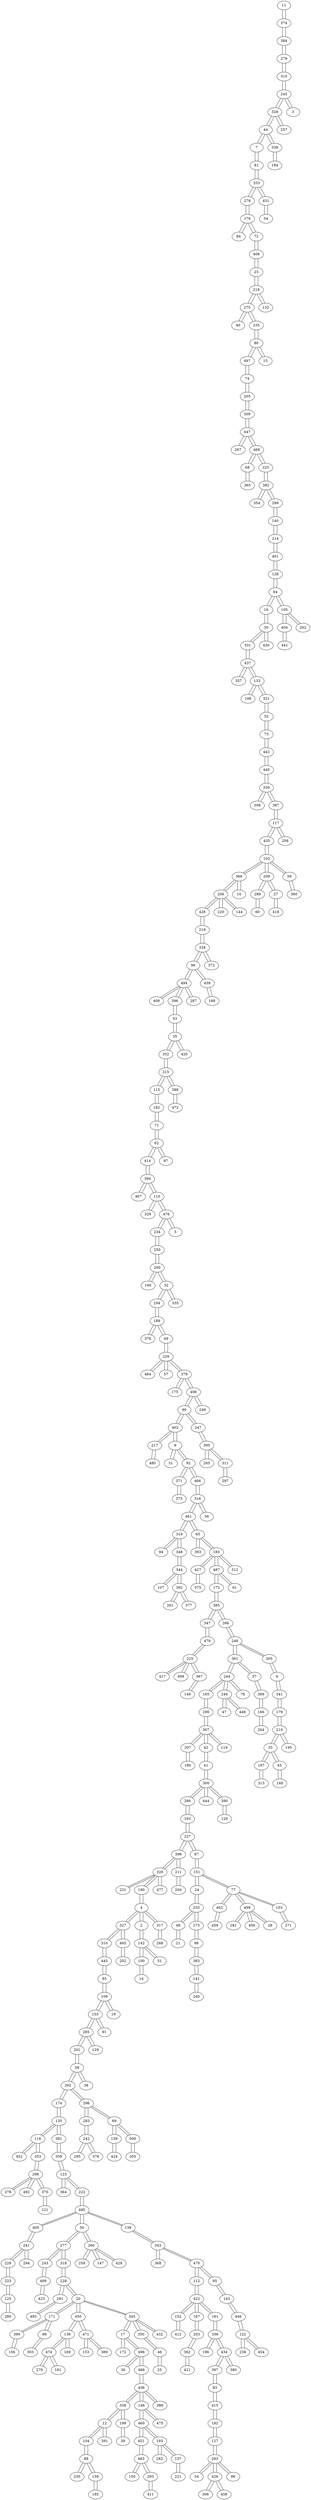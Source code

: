 graph sample {
11 -- 374;
374 -- 11;
374 -- 384;
384 -- 374;
384 -- 279;
279 -- 384;
279 -- 315;
315 -- 279;
315 -- 245;
245 -- 315;
245 -- 328;
328 -- 245;
328 -- 44;
44 -- 328;
44 -- 7;
7 -- 44;
7 -- 81;
81 -- 7;
81 -- 333;
333 -- 81;
333 -- 276;
276 -- 333;
276 -- 176;
176 -- 276;
176 -- 84;
84 -- 176;
176 -- 72;
72 -- 176;
72 -- 408;
408 -- 72;
408 -- 23;
23 -- 408;
23 -- 218;
218 -- 23;
218 -- 275;
275 -- 218;
275 -- 40;
40 -- 275;
275 -- 235;
235 -- 275;
235 -- 80;
80 -- 235;
80 -- 497;
497 -- 80;
497 -- 74;
74 -- 497;
74 -- 205;
205 -- 74;
205 -- 309;
309 -- 205;
309 -- 447;
447 -- 309;
447 -- 267;
267 -- 447;
447 -- 468;
468 -- 447;
468 -- 68;
68 -- 468;
68 -- 365;
365 -- 68;
468 -- 325;
325 -- 468;
325 -- 382;
382 -- 325;
382 -- 354;
354 -- 382;
382 -- 299;
299 -- 382;
299 -- 140;
140 -- 299;
140 -- 214;
214 -- 140;
214 -- 401;
401 -- 214;
401 -- 128;
128 -- 401;
128 -- 64;
64 -- 128;
64 -- 16;
16 -- 64;
16 -- 30;
30 -- 16;
30 -- 331;
331 -- 30;
331 -- 437;
437 -- 331;
437 -- 357;
357 -- 437;
437 -- 133;
133 -- 437;
133 -- 108;
108 -- 133;
133 -- 321;
321 -- 133;
321 -- 52;
52 -- 321;
52 -- 73;
73 -- 52;
73 -- 442;
442 -- 73;
442 -- 440;
440 -- 442;
440 -- 330;
330 -- 440;
330 -- 308;
308 -- 330;
330 -- 387;
387 -- 330;
387 -- 117;
117 -- 387;
117 -- 435;
435 -- 117;
435 -- 102;
102 -- 435;
102 -- 366;
366 -- 102;
366 -- 206;
206 -- 366;
206 -- 428;
428 -- 206;
428 -- 219;
219 -- 428;
219 -- 334;
334 -- 219;
334 -- 96;
96 -- 334;
96 -- 494;
494 -- 96;
494 -- 409;
409 -- 494;
494 -- 396;
396 -- 494;
396 -- 53;
53 -- 396;
53 -- 35;
35 -- 53;
35 -- 332;
332 -- 35;
332 -- 215;
215 -- 332;
215 -- 115;
115 -- 215;
115 -- 182;
182 -- 115;
182 -- 71;
71 -- 182;
71 -- 62;
62 -- 71;
62 -- 414;
414 -- 62;
414 -- 394;
394 -- 414;
394 -- 467;
467 -- 394;
394 -- 110;
110 -- 394;
110 -- 329;
329 -- 110;
110 -- 476;
476 -- 110;
476 -- 234;
234 -- 476;
234 -- 250;
250 -- 234;
250 -- 200;
200 -- 250;
200 -- 160;
160 -- 200;
200 -- 32;
32 -- 200;
32 -- 194;
194 -- 32;
194 -- 189;
189 -- 194;
189 -- 376;
376 -- 189;
189 -- 49;
49 -- 189;
49 -- 226;
226 -- 49;
226 -- 484;
484 -- 226;
226 -- 57;
57 -- 226;
226 -- 379;
379 -- 226;
379 -- 175;
175 -- 379;
379 -- 406;
406 -- 379;
406 -- 90;
90 -- 406;
90 -- 402;
402 -- 90;
402 -- 217;
217 -- 402;
217 -- 480;
480 -- 217;
402 -- 9;
9 -- 402;
9 -- 31;
31 -- 9;
9 -- 92;
92 -- 9;
92 -- 371;
371 -- 92;
371 -- 373;
373 -- 371;
92 -- 466;
466 -- 92;
466 -- 316;
316 -- 466;
316 -- 461;
461 -- 316;
461 -- 319;
319 -- 461;
319 -- 94;
94 -- 319;
319 -- 348;
348 -- 319;
348 -- 344;
344 -- 348;
344 -- 107;
107 -- 344;
344 -- 392;
392 -- 344;
392 -- 261;
261 -- 392;
392 -- 377;
377 -- 392;
461 -- 65;
65 -- 461;
65 -- 393;
393 -- 65;
65 -- 183;
183 -- 65;
183 -- 427;
427 -- 183;
427 -- 375;
375 -- 427;
183 -- 487;
487 -- 183;
487 -- 173;
173 -- 487;
173 -- 385;
385 -- 173;
385 -- 347;
347 -- 385;
347 -- 479;
479 -- 347;
479 -- 225;
225 -- 479;
225 -- 417;
417 -- 225;
225 -- 499;
499 -- 225;
225 -- 367;
367 -- 225;
367 -- 149;
149 -- 367;
385 -- 266;
266 -- 385;
266 -- 248;
248 -- 266;
248 -- 361;
361 -- 248;
361 -- 244;
244 -- 361;
244 -- 165;
165 -- 244;
165 -- 290;
290 -- 165;
290 -- 307;
307 -- 290;
307 -- 207;
207 -- 307;
207 -- 180;
180 -- 207;
307 -- 42;
42 -- 307;
42 -- 41;
41 -- 42;
41 -- 300;
300 -- 41;
300 -- 286;
286 -- 300;
286 -- 163;
163 -- 286;
163 -- 227;
227 -- 163;
227 -- 398;
398 -- 227;
398 -- 320;
320 -- 398;
320 -- 231;
231 -- 320;
320 -- 190;
190 -- 320;
190 -- 4;
4 -- 190;
4 -- 327;
327 -- 4;
327 -- 310;
310 -- 327;
310 -- 445;
445 -- 310;
445 -- 85;
85 -- 445;
85 -- 109;
109 -- 85;
109 -- 155;
155 -- 109;
155 -- 285;
285 -- 155;
285 -- 201;
201 -- 285;
201 -- 58;
58 -- 201;
58 -- 292;
292 -- 58;
292 -- 174;
174 -- 292;
174 -- 135;
135 -- 174;
135 -- 116;
116 -- 135;
116 -- 452;
452 -- 116;
116 -- 353;
353 -- 116;
353 -- 298;
298 -- 353;
298 -- 278;
278 -- 298;
298 -- 492;
492 -- 298;
298 -- 370;
370 -- 298;
370 -- 121;
121 -- 370;
135 -- 381;
381 -- 135;
381 -- 359;
359 -- 381;
359 -- 123;
123 -- 359;
123 -- 364;
364 -- 123;
123 -- 222;
222 -- 123;
222 -- 495;
495 -- 222;
495 -- 405;
405 -- 495;
405 -- 241;
241 -- 405;
241 -- 229;
229 -- 241;
229 -- 223;
223 -- 229;
223 -- 125;
125 -- 223;
125 -- 280;
280 -- 125;
241 -- 294;
294 -- 241;
495 -- 50;
50 -- 495;
50 -- 277;
277 -- 50;
277 -- 243;
243 -- 277;
243 -- 489;
489 -- 243;
489 -- 423;
423 -- 489;
277 -- 318;
318 -- 277;
318 -- 228;
228 -- 318;
228 -- 291;
291 -- 228;
291 -- 493;
493 -- 291;
228 -- 20;
20 -- 228;
20 -- 171;
171 -- 20;
171 -- 399;
399 -- 171;
399 -- 156;
156 -- 399;
171 -- 89;
89 -- 171;
89 -- 303;
303 -- 89;
20 -- 450;
450 -- 20;
450 -- 136;
136 -- 450;
136 -- 474;
474 -- 136;
474 -- 270;
270 -- 474;
474 -- 181;
181 -- 474;
136 -- 169;
169 -- 136;
450 -- 471;
471 -- 450;
471 -- 153;
153 -- 471;
471 -- 389;
389 -- 471;
20 -- 345;
345 -- 20;
345 -- 17;
17 -- 345;
17 -- 172;
172 -- 17;
17 -- 496;
496 -- 17;
496 -- 36;
36 -- 496;
496 -- 486;
486 -- 496;
486 -- 436;
436 -- 486;
436 -- 338;
338 -- 436;
338 -- 12;
12 -- 338;
12 -- 104;
104 -- 12;
104 -- 88;
88 -- 104;
88 -- 230;
230 -- 88;
88 -- 158;
158 -- 88;
158 -- 185;
185 -- 158;
12 -- 391;
391 -- 12;
338 -- 199;
199 -- 338;
199 -- 39;
39 -- 199;
436 -- 146;
146 -- 436;
146 -- 460;
460 -- 146;
460 -- 451;
451 -- 460;
451 -- 483;
483 -- 451;
483 -- 150;
150 -- 483;
483 -- 293;
293 -- 483;
293 -- 411;
411 -- 293;
460 -- 193;
193 -- 460;
193 -- 282;
282 -- 193;
193 -- 157;
157 -- 193;
157 -- 221;
221 -- 157;
146 -- 475;
475 -- 146;
436 -- 386;
386 -- 436;
345 -- 350;
350 -- 345;
350 -- 46;
46 -- 350;
46 -- 25;
25 -- 46;
345 -- 432;
432 -- 345;
50 -- 260;
260 -- 50;
260 -- 259;
259 -- 260;
260 -- 147;
147 -- 260;
260 -- 429;
429 -- 260;
495 -- 138;
138 -- 495;
138 -- 343;
343 -- 138;
343 -- 368;
368 -- 343;
343 -- 470;
470 -- 343;
470 -- 112;
112 -- 470;
112 -- 422;
422 -- 112;
422 -- 152;
152 -- 422;
152 -- 412;
412 -- 152;
422 -- 167;
167 -- 422;
167 -- 203;
203 -- 167;
203 -- 362;
362 -- 203;
362 -- 421;
421 -- 362;
422 -- 161;
161 -- 422;
161 -- 336;
336 -- 161;
336 -- 196;
196 -- 336;
336 -- 434;
434 -- 336;
434 -- 397;
397 -- 434;
397 -- 83;
83 -- 397;
83 -- 415;
415 -- 83;
415 -- 192;
192 -- 415;
192 -- 127;
127 -- 192;
127 -- 263;
263 -- 127;
263 -- 34;
34 -- 263;
263 -- 426;
426 -- 263;
426 -- 306;
306 -- 426;
426 -- 458;
458 -- 426;
263 -- 86;
86 -- 263;
434 -- 380;
380 -- 434;
470 -- 95;
95 -- 470;
95 -- 143;
143 -- 95;
143 -- 446;
446 -- 143;
446 -- 122;
122 -- 446;
122 -- 238;
238 -- 122;
122 -- 454;
454 -- 122;
292 -- 296;
296 -- 292;
296 -- 283;
283 -- 296;
283 -- 242;
242 -- 283;
242 -- 295;
295 -- 242;
242 -- 378;
378 -- 242;
296 -- 69;
69 -- 296;
69 -- 139;
139 -- 69;
139 -- 424;
424 -- 139;
69 -- 500;
500 -- 69;
500 -- 355;
355 -- 500;
58 -- 38;
38 -- 58;
285 -- 129;
129 -- 285;
155 -- 91;
91 -- 155;
109 -- 19;
19 -- 109;
327 -- 465;
465 -- 327;
465 -- 202;
202 -- 465;
4 -- 2;
2 -- 4;
2 -- 142;
142 -- 2;
142 -- 100;
100 -- 142;
100 -- 14;
14 -- 100;
142 -- 51;
51 -- 142;
4 -- 317;
317 -- 4;
317 -- 268;
268 -- 317;
320 -- 477;
477 -- 320;
398 -- 211;
211 -- 398;
211 -- 204;
204 -- 211;
227 -- 67;
67 -- 227;
67 -- 151;
151 -- 67;
151 -- 24;
24 -- 151;
24 -- 233;
233 -- 24;
233 -- 48;
48 -- 233;
48 -- 21;
21 -- 48;
233 -- 273;
273 -- 233;
273 -- 98;
98 -- 273;
98 -- 383;
383 -- 98;
383 -- 141;
141 -- 383;
141 -- 240;
240 -- 141;
151 -- 77;
77 -- 151;
77 -- 462;
462 -- 77;
462 -- 459;
459 -- 462;
77 -- 498;
498 -- 77;
498 -- 281;
281 -- 498;
498 -- 456;
456 -- 498;
498 -- 28;
28 -- 498;
77 -- 103;
103 -- 77;
103 -- 271;
271 -- 103;
300 -- 444;
444 -- 300;
300 -- 390;
390 -- 300;
390 -- 120;
120 -- 390;
307 -- 119;
119 -- 307;
244 -- 246;
246 -- 244;
246 -- 47;
47 -- 246;
246 -- 448;
448 -- 246;
244 -- 78;
78 -- 244;
361 -- 37;
37 -- 361;
37 -- 369;
369 -- 37;
369 -- 166;
166 -- 369;
166 -- 264;
264 -- 166;
248 -- 305;
305 -- 248;
305 -- 6;
6 -- 305;
6 -- 341;
341 -- 6;
341 -- 179;
179 -- 341;
179 -- 210;
210 -- 179;
210 -- 33;
33 -- 210;
33 -- 197;
197 -- 33;
197 -- 313;
313 -- 197;
33 -- 45;
45 -- 33;
45 -- 148;
148 -- 45;
210 -- 195;
195 -- 210;
487 -- 61;
61 -- 487;
183 -- 312;
312 -- 183;
316 -- 56;
56 -- 316;
90 -- 247;
247 -- 90;
247 -- 395;
395 -- 247;
395 -- 265;
265 -- 395;
395 -- 311;
311 -- 395;
311 -- 297;
297 -- 311;
406 -- 249;
249 -- 406;
32 -- 335;
335 -- 32;
476 -- 5;
5 -- 476;
62 -- 97;
97 -- 62;
215 -- 388;
388 -- 215;
388 -- 472;
472 -- 388;
35 -- 420;
420 -- 35;
494 -- 287;
287 -- 494;
96 -- 439;
439 -- 96;
439 -- 168;
168 -- 439;
334 -- 372;
372 -- 334;
206 -- 220;
220 -- 206;
206 -- 144;
144 -- 206;
366 -- 10;
10 -- 366;
102 -- 209;
209 -- 102;
209 -- 289;
289 -- 209;
289 -- 60;
60 -- 289;
209 -- 27;
27 -- 209;
27 -- 418;
418 -- 27;
102 -- 59;
59 -- 102;
59 -- 360;
360 -- 59;
117 -- 208;
208 -- 117;
30 -- 430;
430 -- 30;
64 -- 105;
105 -- 64;
105 -- 404;
404 -- 105;
404 -- 441;
441 -- 404;
105 -- 262;
262 -- 105;
80 -- 15;
15 -- 80;
218 -- 132;
132 -- 218;
333 -- 431;
431 -- 333;
431 -- 54;
54 -- 431;
44 -- 339;
339 -- 44;
339 -- 184;
184 -- 339;
328 -- 257;
257 -- 328;
245 -- 3;
3 -- 245;
}